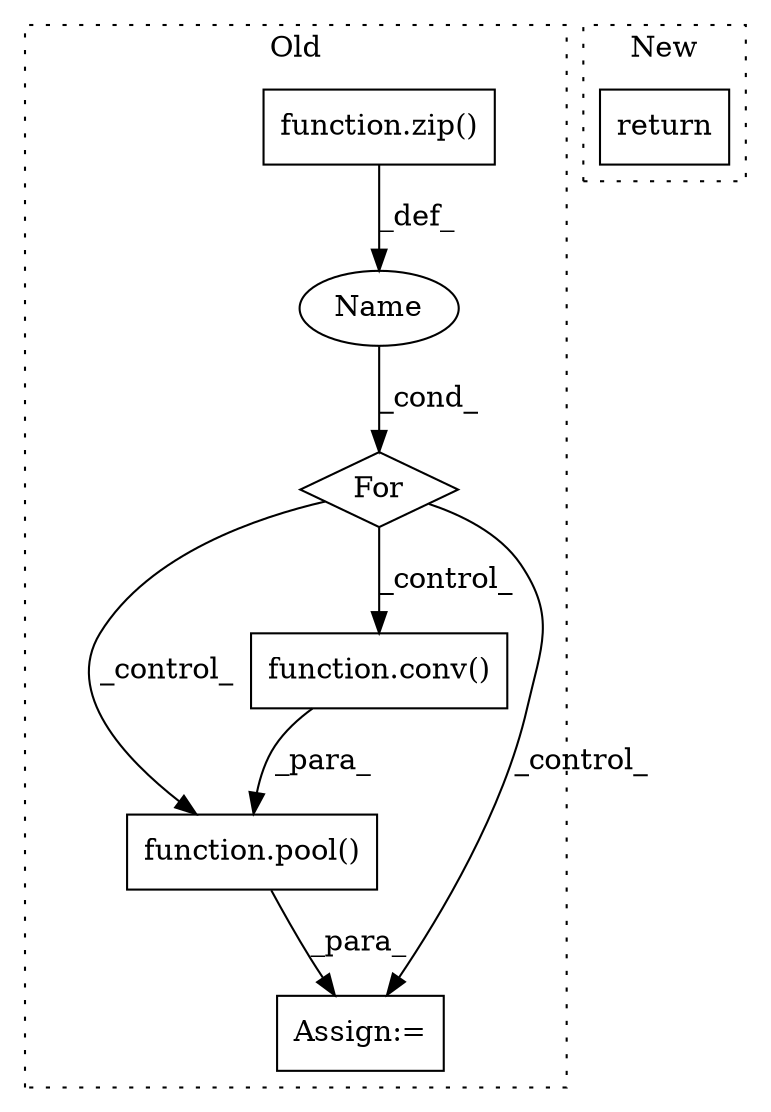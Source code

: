 digraph G {
subgraph cluster0 {
1 [label="function.pool()" a="75" s="942,954" l="5,1" shape="box"];
3 [label="function.conv()" a="75" s="947,953" l="5,1" shape="box"];
4 [label="Assign:=" a="68" s="913" l="3" shape="box"];
5 [label="For" a="107" s="855,898" l="4,14" shape="diamond"];
6 [label="Name" a="87" s="865" l="4" shape="ellipse"];
7 [label="function.zip()" a="75" s="873,897" l="4,1" shape="box"];
label = "Old";
style="dotted";
}
subgraph cluster1 {
2 [label="return" a="93" s="819" l="7" shape="box"];
label = "New";
style="dotted";
}
1 -> 4 [label="_para_"];
3 -> 1 [label="_para_"];
5 -> 4 [label="_control_"];
5 -> 1 [label="_control_"];
5 -> 3 [label="_control_"];
6 -> 5 [label="_cond_"];
7 -> 6 [label="_def_"];
}